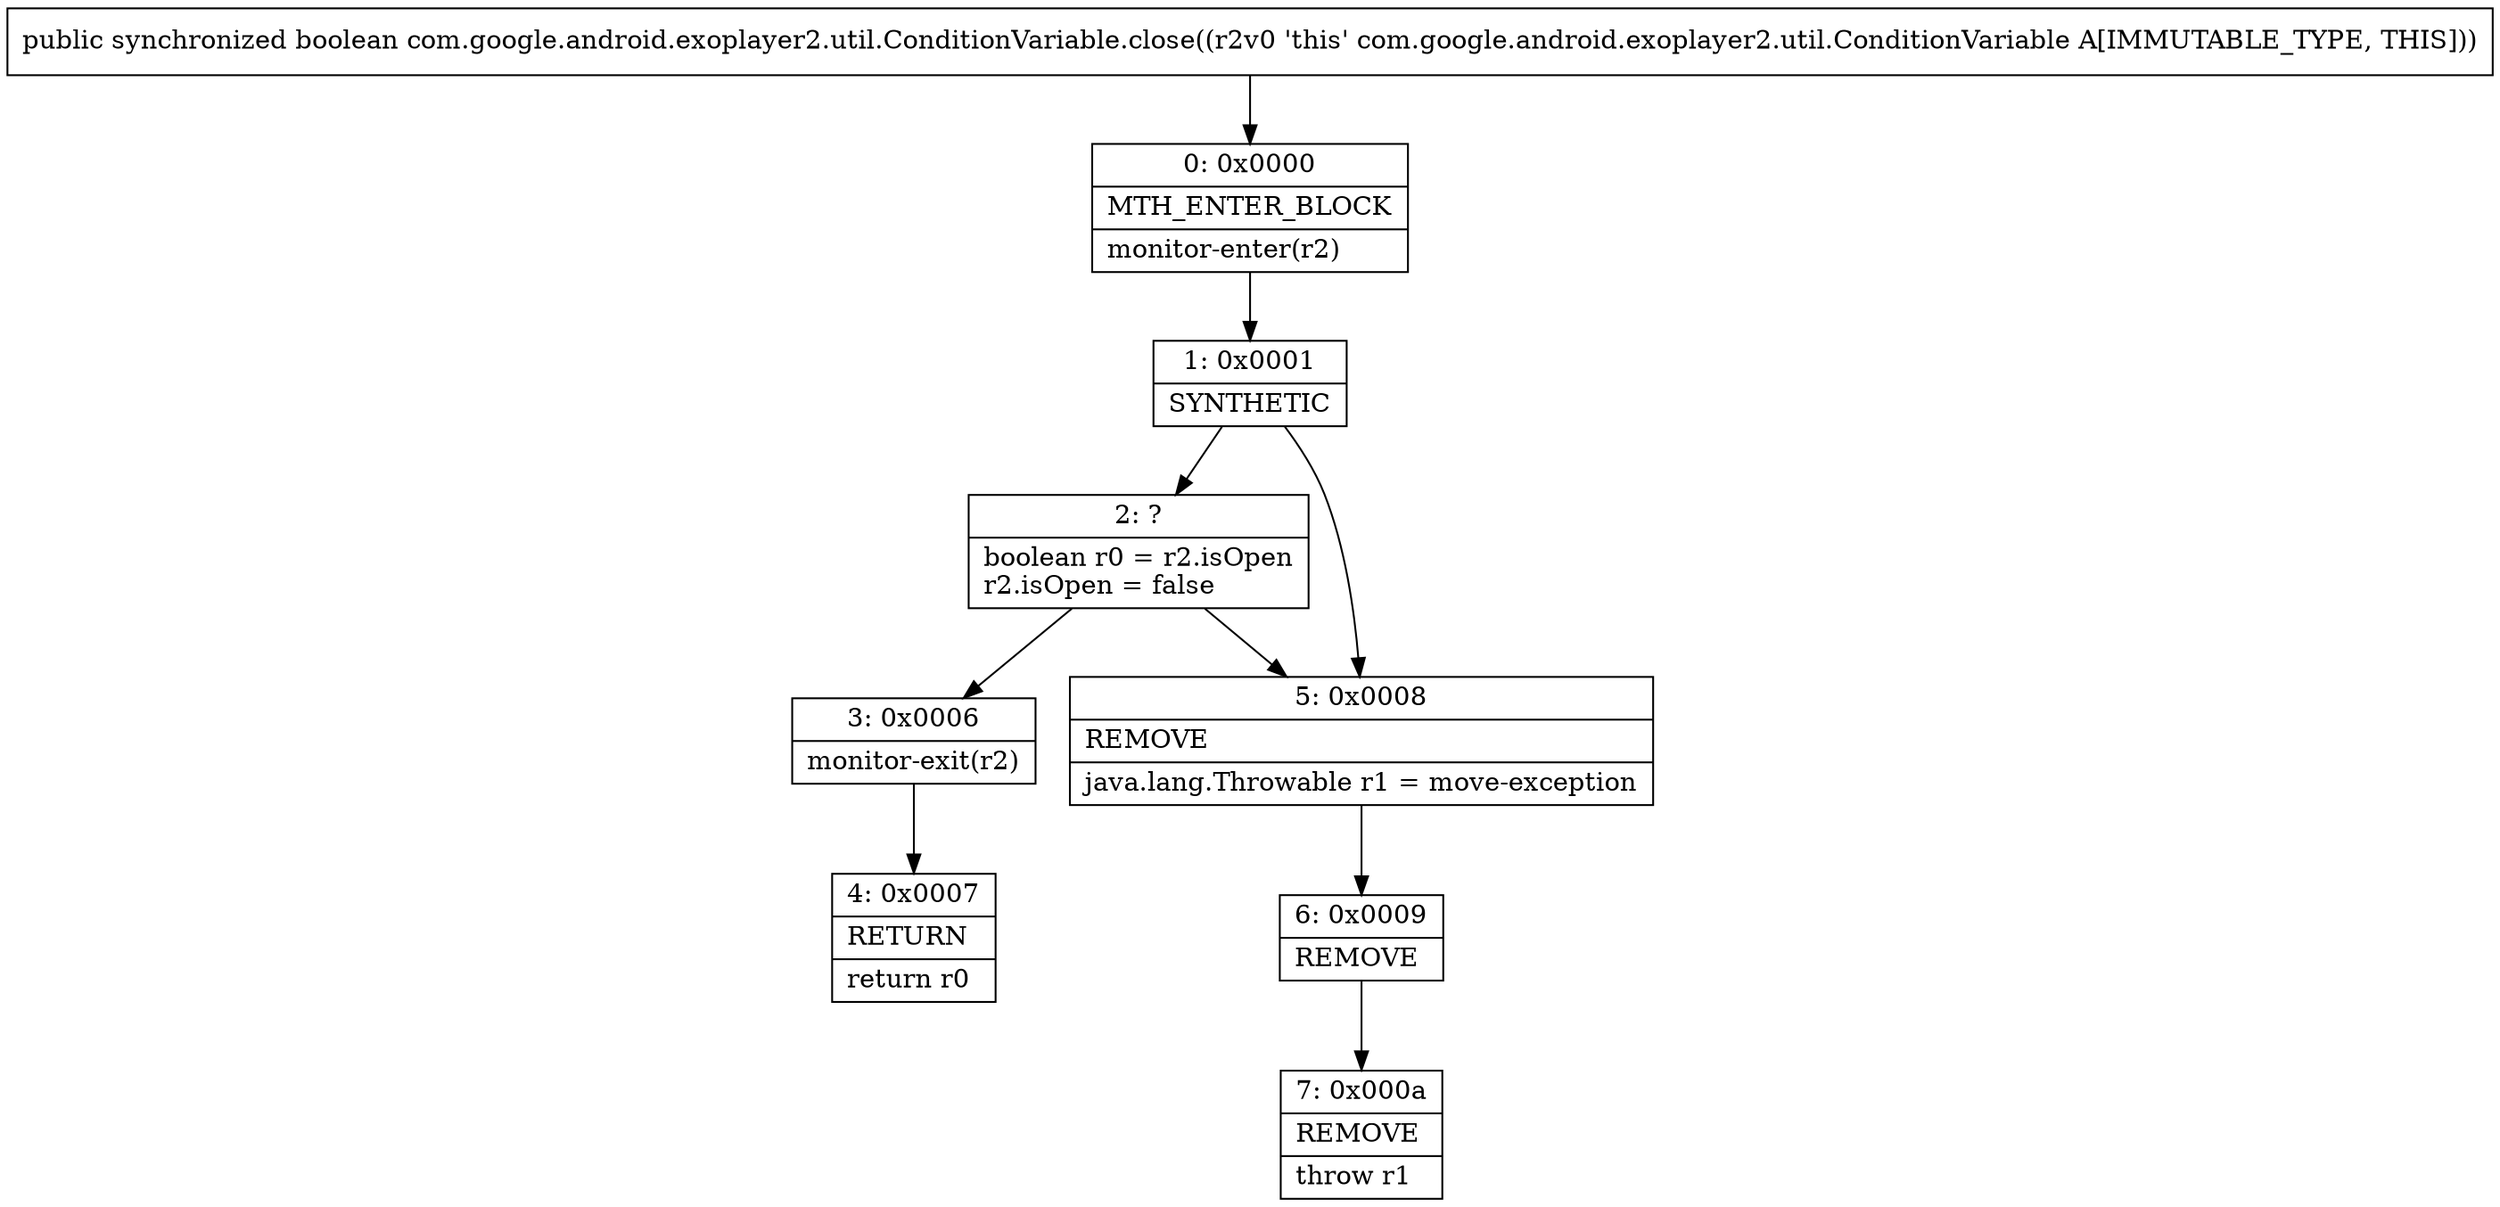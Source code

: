 digraph "CFG forcom.google.android.exoplayer2.util.ConditionVariable.close()Z" {
Node_0 [shape=record,label="{0\:\ 0x0000|MTH_ENTER_BLOCK\l|monitor\-enter(r2)\l}"];
Node_1 [shape=record,label="{1\:\ 0x0001|SYNTHETIC\l}"];
Node_2 [shape=record,label="{2\:\ ?|boolean r0 = r2.isOpen\lr2.isOpen = false\l}"];
Node_3 [shape=record,label="{3\:\ 0x0006|monitor\-exit(r2)\l}"];
Node_4 [shape=record,label="{4\:\ 0x0007|RETURN\l|return r0\l}"];
Node_5 [shape=record,label="{5\:\ 0x0008|REMOVE\l|java.lang.Throwable r1 = move\-exception\l}"];
Node_6 [shape=record,label="{6\:\ 0x0009|REMOVE\l}"];
Node_7 [shape=record,label="{7\:\ 0x000a|REMOVE\l|throw r1\l}"];
MethodNode[shape=record,label="{public synchronized boolean com.google.android.exoplayer2.util.ConditionVariable.close((r2v0 'this' com.google.android.exoplayer2.util.ConditionVariable A[IMMUTABLE_TYPE, THIS])) }"];
MethodNode -> Node_0;
Node_0 -> Node_1;
Node_1 -> Node_2;
Node_1 -> Node_5;
Node_2 -> Node_3;
Node_2 -> Node_5;
Node_3 -> Node_4;
Node_5 -> Node_6;
Node_6 -> Node_7;
}

